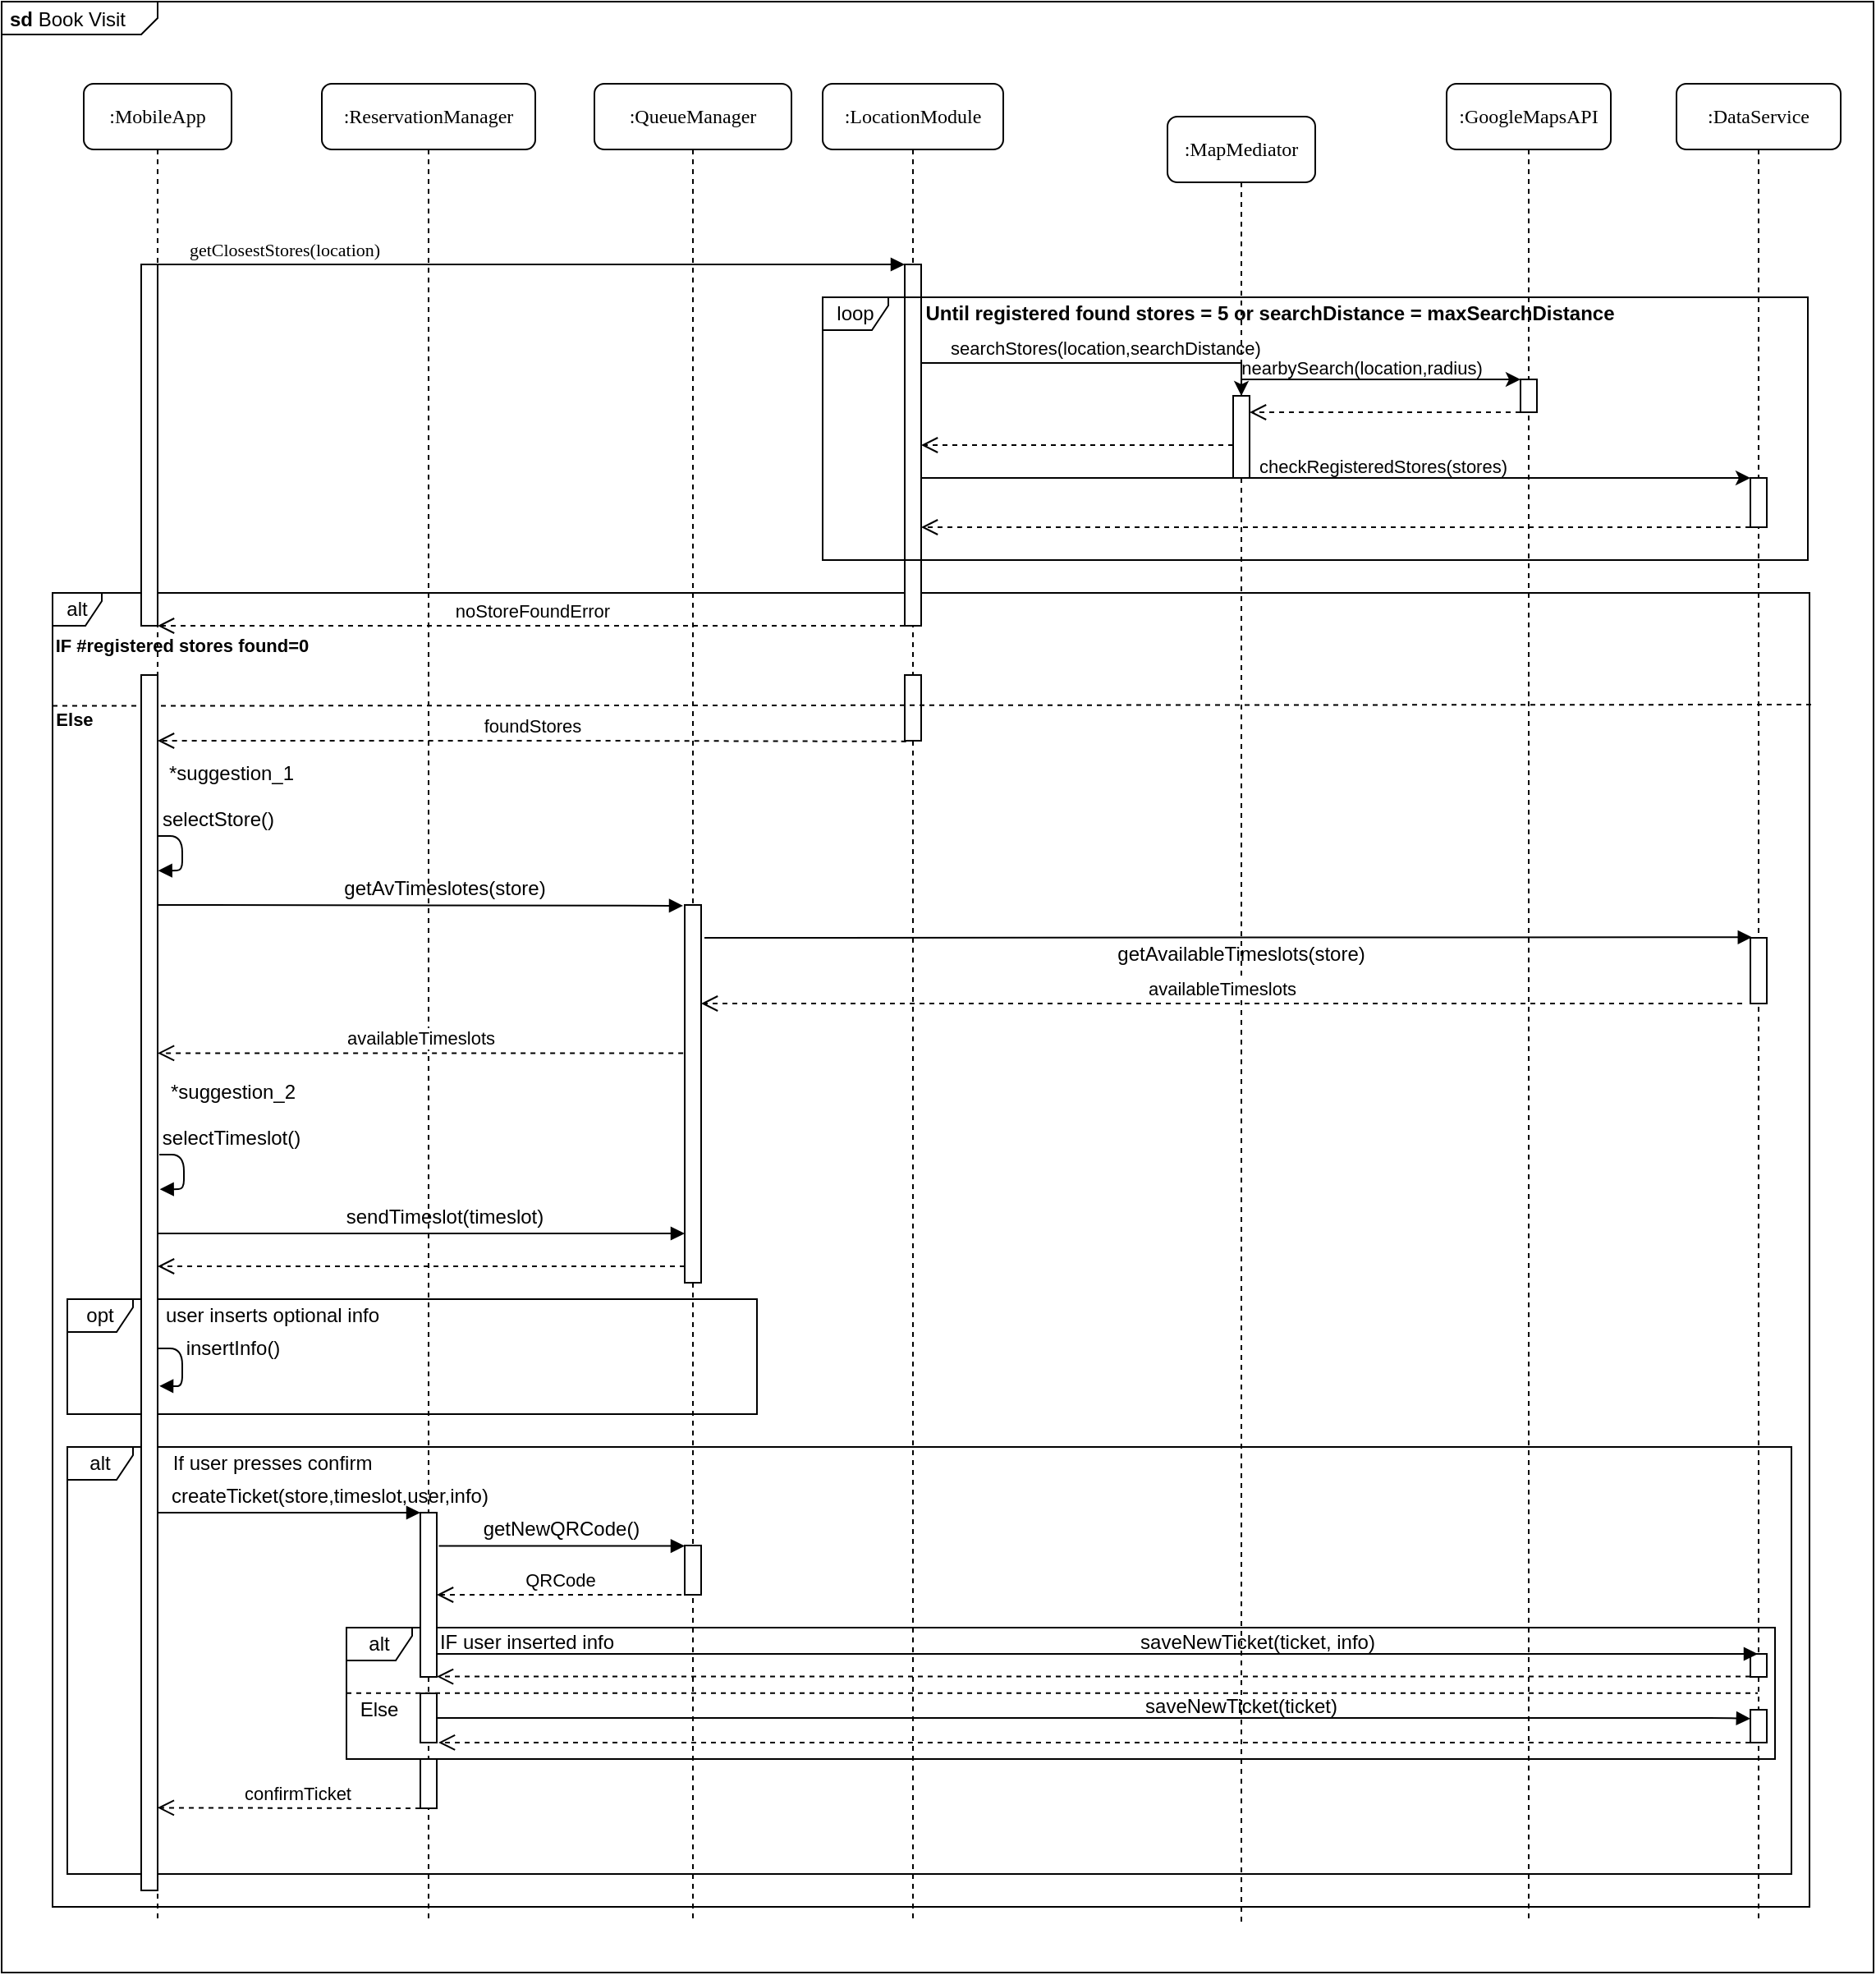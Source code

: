 <mxfile version="14.1.3" type="device"><diagram name="Page-1" id="13e1069c-82ec-6db2-03f1-153e76fe0fe0"><mxGraphModel dx="3695" dy="1390" grid="1" gridSize="10" guides="1" tooltips="1" connect="1" arrows="1" fold="1" page="1" pageScale="1" pageWidth="1100" pageHeight="850" background="#ffffff" math="0" shadow="0"><root><mxCell id="0"/><mxCell id="1" parent="0"/><mxCell id="a6cxNgi93HDHKBys7mz0-63" value="&lt;p style=&quot;margin: 0px ; margin-top: 4px ; margin-left: 5px ; text-align: left&quot;&gt;&lt;b&gt;sd&lt;/b&gt;&amp;nbsp;Book Visit&lt;/p&gt;" style="html=1;shape=mxgraph.sysml.package;overflow=fill;labelX=95;align=left;spacingLeft=5;verticalAlign=top;spacingTop=-3;" vertex="1" parent="1"><mxGeometry x="-20" y="30" width="1140" height="1200" as="geometry"/></mxCell><mxCell id="Kjj-f9gz36GSLxjsLu7W-19" value="alt" style="shape=umlFrame;whiteSpace=wrap;html=1;labelBackgroundColor=none;width=30;height=20;" parent="1" vertex="1"><mxGeometry x="11" y="390" width="1070" height="800" as="geometry"/></mxCell><mxCell id="a6cxNgi93HDHKBys7mz0-34" value="alt" style="shape=umlFrame;whiteSpace=wrap;html=1;width=40;height=20;" vertex="1" parent="1"><mxGeometry x="20" y="910" width="1050" height="260" as="geometry"/></mxCell><mxCell id="a6cxNgi93HDHKBys7mz0-50" value="alt" style="shape=umlFrame;whiteSpace=wrap;html=1;width=40;height=20;" vertex="1" parent="1"><mxGeometry x="190" y="1020" width="870" height="80" as="geometry"/></mxCell><mxCell id="a6cxNgi93HDHKBys7mz0-27" value="opt" style="shape=umlFrame;whiteSpace=wrap;html=1;width=40;height=20;" vertex="1" parent="1"><mxGeometry x="20" y="820" width="420" height="70" as="geometry"/></mxCell><mxCell id="7baba1c4bc27f4b0-2" value=":ReservationManager" style="shape=umlLifeline;perimeter=lifelinePerimeter;whiteSpace=wrap;html=1;container=1;collapsible=0;recursiveResize=0;outlineConnect=0;rounded=1;shadow=0;comic=0;labelBackgroundColor=none;strokeWidth=1;fontFamily=Verdana;fontSize=12;align=center;" parent="1" vertex="1"><mxGeometry x="175" y="80" width="130" height="1120" as="geometry"/></mxCell><mxCell id="a6cxNgi93HDHKBys7mz0-40" value="" style="html=1;points=[];perimeter=orthogonalPerimeter;" vertex="1" parent="7baba1c4bc27f4b0-2"><mxGeometry x="60" y="870" width="10" height="100" as="geometry"/></mxCell><mxCell id="a6cxNgi93HDHKBys7mz0-56" value="" style="html=1;points=[];perimeter=orthogonalPerimeter;" vertex="1" parent="7baba1c4bc27f4b0-2"><mxGeometry x="60" y="980" width="10" height="30" as="geometry"/></mxCell><mxCell id="7baba1c4bc27f4b0-3" value=":QueueManager" style="shape=umlLifeline;perimeter=lifelinePerimeter;whiteSpace=wrap;html=1;container=1;collapsible=0;recursiveResize=0;outlineConnect=0;rounded=1;shadow=0;comic=0;labelBackgroundColor=none;strokeWidth=1;fontFamily=Verdana;fontSize=12;align=center;" parent="1" vertex="1"><mxGeometry x="341" y="80" width="120" height="1120" as="geometry"/></mxCell><mxCell id="a6cxNgi93HDHKBys7mz0-13" value="" style="html=1;points=[];perimeter=orthogonalPerimeter;" vertex="1" parent="7baba1c4bc27f4b0-3"><mxGeometry x="55" y="500" width="10" height="230" as="geometry"/></mxCell><mxCell id="a6cxNgi93HDHKBys7mz0-43" value="" style="html=1;points=[];perimeter=orthogonalPerimeter;" vertex="1" parent="7baba1c4bc27f4b0-3"><mxGeometry x="55" y="890" width="10" height="30" as="geometry"/></mxCell><mxCell id="7baba1c4bc27f4b0-4" value=":LocationModule" style="shape=umlLifeline;perimeter=lifelinePerimeter;whiteSpace=wrap;html=1;container=1;collapsible=0;recursiveResize=0;outlineConnect=0;rounded=1;shadow=0;comic=0;labelBackgroundColor=none;strokeWidth=1;fontFamily=Verdana;fontSize=12;align=center;" parent="1" vertex="1"><mxGeometry x="480" y="80" width="110" height="1120" as="geometry"/></mxCell><mxCell id="Kjj-f9gz36GSLxjsLu7W-1" value="" style="html=1;points=[];perimeter=orthogonalPerimeter;rounded=0;shadow=0;comic=0;labelBackgroundColor=none;strokeWidth=1;fontFamily=Verdana;fontSize=12;align=center;" parent="7baba1c4bc27f4b0-4" vertex="1"><mxGeometry x="50" y="110" width="10" height="220" as="geometry"/></mxCell><mxCell id="7j1PJ6Efpl6VkVRw9Cbf-1" value="" style="html=1;points=[];perimeter=orthogonalPerimeter;rounded=0;shadow=0;comic=0;labelBackgroundColor=none;strokeWidth=1;fontFamily=Verdana;fontSize=12;align=center;" parent="7baba1c4bc27f4b0-4" vertex="1"><mxGeometry x="50" y="360" width="10" height="40" as="geometry"/></mxCell><mxCell id="7baba1c4bc27f4b0-5" value=":MapMediator" style="shape=umlLifeline;perimeter=lifelinePerimeter;whiteSpace=wrap;html=1;container=1;collapsible=0;recursiveResize=0;outlineConnect=0;rounded=1;shadow=0;comic=0;labelBackgroundColor=none;strokeWidth=1;fontFamily=Verdana;fontSize=12;align=center;" parent="1" vertex="1"><mxGeometry x="690" y="100" width="90" height="1100" as="geometry"/></mxCell><mxCell id="Kjj-f9gz36GSLxjsLu7W-6" value="" style="html=1;points=[];perimeter=orthogonalPerimeter;rounded=0;shadow=0;comic=0;labelBackgroundColor=none;strokeWidth=1;fontFamily=Verdana;fontSize=12;align=center;" parent="7baba1c4bc27f4b0-5" vertex="1"><mxGeometry x="40" y="170" width="10" height="50" as="geometry"/></mxCell><mxCell id="a6cxNgi93HDHKBys7mz0-18" value="getAvailableTimeslots(store)" style="text;html=1;strokeColor=none;fillColor=none;align=center;verticalAlign=middle;whiteSpace=wrap;rounded=0;" vertex="1" parent="7baba1c4bc27f4b0-5"><mxGeometry x="25" y="500" width="40" height="20" as="geometry"/></mxCell><mxCell id="7baba1c4bc27f4b0-6" value=":GoogleMapsAPI" style="shape=umlLifeline;perimeter=lifelinePerimeter;whiteSpace=wrap;html=1;container=1;collapsible=0;recursiveResize=0;outlineConnect=0;rounded=1;shadow=0;comic=0;labelBackgroundColor=none;strokeWidth=1;fontFamily=Verdana;fontSize=12;align=center;" parent="1" vertex="1"><mxGeometry x="860" y="80" width="100" height="1120" as="geometry"/></mxCell><mxCell id="Kjj-f9gz36GSLxjsLu7W-9" value="" style="html=1;points=[];perimeter=orthogonalPerimeter;rounded=0;shadow=0;comic=0;labelBackgroundColor=none;strokeWidth=1;fontFamily=Verdana;fontSize=12;align=center;" parent="7baba1c4bc27f4b0-6" vertex="1"><mxGeometry x="45" y="180" width="10" height="20" as="geometry"/></mxCell><mxCell id="7baba1c4bc27f4b0-7" value=":DataService" style="shape=umlLifeline;perimeter=lifelinePerimeter;whiteSpace=wrap;html=1;container=1;collapsible=0;recursiveResize=0;outlineConnect=0;rounded=1;shadow=0;comic=0;labelBackgroundColor=none;strokeWidth=1;fontFamily=Verdana;fontSize=12;align=center;" parent="1" vertex="1"><mxGeometry x="1000" y="80" width="100" height="1120" as="geometry"/></mxCell><mxCell id="Kjj-f9gz36GSLxjsLu7W-15" value="" style="html=1;points=[];perimeter=orthogonalPerimeter;rounded=0;shadow=0;comic=0;labelBackgroundColor=none;strokeWidth=1;fontFamily=Verdana;fontSize=12;align=center;" parent="7baba1c4bc27f4b0-7" vertex="1"><mxGeometry x="45" y="240" width="10" height="30" as="geometry"/></mxCell><mxCell id="a6cxNgi93HDHKBys7mz0-47" value="" style="html=1;points=[];perimeter=orthogonalPerimeter;" vertex="1" parent="7baba1c4bc27f4b0-7"><mxGeometry x="45" y="956" width="10" height="14" as="geometry"/></mxCell><mxCell id="a6cxNgi93HDHKBys7mz0-59" value="" style="html=1;points=[];perimeter=orthogonalPerimeter;" vertex="1" parent="7baba1c4bc27f4b0-7"><mxGeometry x="45" y="990" width="10" height="20" as="geometry"/></mxCell><mxCell id="7baba1c4bc27f4b0-8" value=":MobileApp" style="shape=umlLifeline;perimeter=lifelinePerimeter;whiteSpace=wrap;html=1;container=1;collapsible=0;recursiveResize=0;outlineConnect=0;rounded=1;shadow=0;comic=0;labelBackgroundColor=none;strokeWidth=1;fontFamily=Verdana;fontSize=12;align=center;" parent="1" vertex="1"><mxGeometry x="30" y="80" width="90" height="1120" as="geometry"/></mxCell><mxCell id="7baba1c4bc27f4b0-9" value="" style="html=1;points=[];perimeter=orthogonalPerimeter;rounded=0;shadow=0;comic=0;labelBackgroundColor=none;strokeWidth=1;fontFamily=Verdana;fontSize=12;align=center;" parent="7baba1c4bc27f4b0-8" vertex="1"><mxGeometry x="35" y="110" width="10" height="220" as="geometry"/></mxCell><mxCell id="7baba1c4bc27f4b0-14" value="getClosestStores(location)" style="html=1;verticalAlign=bottom;endArrow=block;labelBackgroundColor=none;fontFamily=Verdana;fontSize=11;edgeStyle=elbowEdgeStyle;elbow=vertical;" parent="1" source="7baba1c4bc27f4b0-9" target="Kjj-f9gz36GSLxjsLu7W-1" edge="1"><mxGeometry x="-0.663" relative="1" as="geometry"><mxPoint x="230" y="190" as="sourcePoint"/><mxPoint x="530" y="190" as="targetPoint"/><Array as="points"><mxPoint x="503" y="190"/><mxPoint x="653" y="200"/></Array><mxPoint as="offset"/></mxGeometry></mxCell><mxCell id="Kjj-f9gz36GSLxjsLu7W-4" value="Until registered found stores = 5 or searchDistance = maxSearchDistance" style="text;html=1;strokeColor=none;fillColor=none;align=center;verticalAlign=middle;whiteSpace=wrap;rounded=0;fontStyle=1" parent="1" vertex="1"><mxGeometry x="530" y="210" width="445" height="20" as="geometry"/></mxCell><mxCell id="Kjj-f9gz36GSLxjsLu7W-7" style="edgeStyle=orthogonalEdgeStyle;rounded=0;orthogonalLoop=1;jettySize=auto;html=1;" parent="1" source="Kjj-f9gz36GSLxjsLu7W-1" target="Kjj-f9gz36GSLxjsLu7W-6" edge="1"><mxGeometry relative="1" as="geometry"><Array as="points"><mxPoint x="600" y="250"/><mxPoint x="600" y="250"/></Array></mxGeometry></mxCell><mxCell id="Kjj-f9gz36GSLxjsLu7W-8" value="searchStores(location,searchDistance)" style="edgeLabel;html=1;align=center;verticalAlign=middle;resizable=0;points=[];labelBackgroundColor=none;fontSize=11;" parent="Kjj-f9gz36GSLxjsLu7W-7" vertex="1" connectable="0"><mxGeometry x="0.333" y="-1" relative="1" as="geometry"><mxPoint x="-31.33" y="-10" as="offset"/></mxGeometry></mxCell><mxCell id="Kjj-f9gz36GSLxjsLu7W-10" style="edgeStyle=orthogonalEdgeStyle;rounded=0;orthogonalLoop=1;jettySize=auto;html=1;" parent="1" source="Kjj-f9gz36GSLxjsLu7W-6" target="Kjj-f9gz36GSLxjsLu7W-9" edge="1"><mxGeometry relative="1" as="geometry"><Array as="points"><mxPoint x="840" y="260"/><mxPoint x="840" y="260"/></Array></mxGeometry></mxCell><mxCell id="Kjj-f9gz36GSLxjsLu7W-11" value="nearbySearch(location,radius)" style="edgeLabel;html=1;align=center;verticalAlign=middle;resizable=0;points=[];labelBackgroundColor=none;fontSize=11;" parent="Kjj-f9gz36GSLxjsLu7W-10" vertex="1" connectable="0"><mxGeometry x="-0.22" y="-1" relative="1" as="geometry"><mxPoint x="13.17" y="-8" as="offset"/></mxGeometry></mxCell><mxCell id="Kjj-f9gz36GSLxjsLu7W-12" value="" style="html=1;verticalAlign=bottom;endArrow=open;dashed=1;endSize=8;" parent="1" source="Kjj-f9gz36GSLxjsLu7W-9" target="Kjj-f9gz36GSLxjsLu7W-6" edge="1"><mxGeometry relative="1" as="geometry"><mxPoint x="850" y="280" as="sourcePoint"/><mxPoint x="770" y="280" as="targetPoint"/><Array as="points"><mxPoint x="840" y="280"/></Array></mxGeometry></mxCell><mxCell id="Kjj-f9gz36GSLxjsLu7W-13" value="" style="html=1;verticalAlign=bottom;endArrow=open;dashed=1;endSize=8;" parent="1" source="Kjj-f9gz36GSLxjsLu7W-6" target="Kjj-f9gz36GSLxjsLu7W-1" edge="1"><mxGeometry relative="1" as="geometry"><mxPoint x="710" y="300" as="sourcePoint"/><mxPoint x="630" y="300" as="targetPoint"/><Array as="points"><mxPoint x="640" y="300"/></Array></mxGeometry></mxCell><mxCell id="Kjj-f9gz36GSLxjsLu7W-16" style="edgeStyle=orthogonalEdgeStyle;rounded=0;orthogonalLoop=1;jettySize=auto;html=1;" parent="1" source="Kjj-f9gz36GSLxjsLu7W-1" target="Kjj-f9gz36GSLxjsLu7W-15" edge="1"><mxGeometry relative="1" as="geometry"><Array as="points"><mxPoint x="790" y="320"/><mxPoint x="790" y="320"/></Array></mxGeometry></mxCell><mxCell id="Kjj-f9gz36GSLxjsLu7W-17" value="checkRegisteredStores(stores)" style="edgeLabel;html=1;align=center;verticalAlign=middle;resizable=0;points=[];labelBackgroundColor=none;fontSize=11;" parent="Kjj-f9gz36GSLxjsLu7W-16" vertex="1" connectable="0"><mxGeometry x="0.025" relative="1" as="geometry"><mxPoint x="21.38" y="-7" as="offset"/></mxGeometry></mxCell><mxCell id="Kjj-f9gz36GSLxjsLu7W-18" value="" style="html=1;verticalAlign=bottom;endArrow=open;dashed=1;endSize=8;" parent="1" edge="1"><mxGeometry relative="1" as="geometry"><mxPoint x="1045" y="350" as="sourcePoint"/><mxPoint x="540" y="350" as="targetPoint"/><Array as="points"><mxPoint x="880" y="350"/><mxPoint x="820" y="350"/><mxPoint x="700" y="350"/></Array></mxGeometry></mxCell><mxCell id="Kjj-f9gz36GSLxjsLu7W-20" value="IF #registered stores found=0" style="text;html=1;strokeColor=none;fillColor=none;align=center;verticalAlign=middle;whiteSpace=wrap;rounded=0;labelBackgroundColor=none;fontStyle=1;fontSize=11;" parent="1" vertex="1"><mxGeometry x="11" y="410" width="158" height="23" as="geometry"/></mxCell><mxCell id="Kjj-f9gz36GSLxjsLu7W-23" value="noStoreFoundError" style="html=1;verticalAlign=bottom;endArrow=open;dashed=1;endSize=8;fontSize=11;labelBackgroundColor=none;" parent="1" source="Kjj-f9gz36GSLxjsLu7W-1" target="7baba1c4bc27f4b0-9" edge="1"><mxGeometry relative="1" as="geometry"><mxPoint x="220" y="410" as="sourcePoint"/><mxPoint x="100" y="446.58" as="targetPoint"/><Array as="points"><mxPoint x="160" y="410"/></Array></mxGeometry></mxCell><mxCell id="Kjj-f9gz36GSLxjsLu7W-24" value="" style="endArrow=none;dashed=1;html=1;fontSize=11;exitX=0;exitY=0.086;exitDx=0;exitDy=0;exitPerimeter=0;entryX=1.002;entryY=0.085;entryDx=0;entryDy=0;entryPerimeter=0;" parent="1" source="Kjj-f9gz36GSLxjsLu7W-19" target="Kjj-f9gz36GSLxjsLu7W-19" edge="1"><mxGeometry width="50" height="50" relative="1" as="geometry"><mxPoint x="410" y="520" as="sourcePoint"/><mxPoint x="460" y="470" as="targetPoint"/></mxGeometry></mxCell><mxCell id="Kjj-f9gz36GSLxjsLu7W-25" value="Else" style="text;html=1;strokeColor=none;fillColor=none;align=center;verticalAlign=middle;whiteSpace=wrap;rounded=0;labelBackgroundColor=none;fontStyle=1;fontSize=11;" parent="1" vertex="1"><mxGeometry x="10" y="460" width="29" height="13" as="geometry"/></mxCell><mxCell id="Kjj-f9gz36GSLxjsLu7W-28" value="foundStores" style="html=1;verticalAlign=bottom;endArrow=open;dashed=1;endSize=8;fontSize=11;labelBackgroundColor=none;exitX=0.081;exitY=1.011;exitDx=0;exitDy=0;exitPerimeter=0;" parent="1" source="7j1PJ6Efpl6VkVRw9Cbf-1" target="a6cxNgi93HDHKBys7mz0-3" edge="1"><mxGeometry relative="1" as="geometry"><mxPoint x="220" y="480" as="sourcePoint"/><mxPoint x="75" y="470" as="targetPoint"/><Array as="points"><mxPoint x="340" y="480"/><mxPoint x="160" y="480"/></Array></mxGeometry></mxCell><mxCell id="Kjj-f9gz36GSLxjsLu7W-3" value="loop" style="shape=umlFrame;whiteSpace=wrap;html=1;fontSize=12;width=40;height=20;" parent="1" vertex="1"><mxGeometry x="480" y="210" width="600" height="160" as="geometry"/></mxCell><mxCell id="a6cxNgi93HDHKBys7mz0-3" value="" style="html=1;points=[];perimeter=orthogonalPerimeter;" vertex="1" parent="1"><mxGeometry x="65" y="440" width="10" height="740" as="geometry"/></mxCell><mxCell id="a6cxNgi93HDHKBys7mz0-8" value="" style="endArrow=block;endFill=1;endSize=6;html=1;entryX=1.033;entryY=0.389;entryDx=0;entryDy=0;entryPerimeter=0;" edge="1" parent="1"><mxGeometry width="100" relative="1" as="geometry"><mxPoint x="75" y="538" as="sourcePoint"/><mxPoint x="75.33" y="559.14" as="targetPoint"/><Array as="points"><mxPoint x="90" y="538"/><mxPoint x="90" y="559"/></Array></mxGeometry></mxCell><mxCell id="a6cxNgi93HDHKBys7mz0-10" value="selectStore()" style="text;html=1;strokeColor=none;fillColor=none;align=center;verticalAlign=middle;whiteSpace=wrap;rounded=0;" vertex="1" parent="1"><mxGeometry x="92" y="518" width="40" height="20" as="geometry"/></mxCell><mxCell id="a6cxNgi93HDHKBys7mz0-11" value="*suggestion_1" style="text;html=1;strokeColor=none;fillColor=none;align=center;verticalAlign=middle;whiteSpace=wrap;rounded=0;" vertex="1" parent="1"><mxGeometry x="80" y="490" width="80" height="20" as="geometry"/></mxCell><mxCell id="a6cxNgi93HDHKBys7mz0-12" value="" style="endArrow=block;endFill=1;endSize=6;html=1;entryX=-0.1;entryY=0.002;entryDx=0;entryDy=0;entryPerimeter=0;" edge="1" parent="1" target="a6cxNgi93HDHKBys7mz0-13"><mxGeometry width="100" relative="1" as="geometry"><mxPoint x="75" y="580" as="sourcePoint"/><mxPoint x="380" y="581" as="targetPoint"/></mxGeometry></mxCell><mxCell id="a6cxNgi93HDHKBys7mz0-14" value="getAvTimeslotes(store)" style="text;html=1;strokeColor=none;fillColor=none;align=center;verticalAlign=middle;whiteSpace=wrap;rounded=0;" vertex="1" parent="1"><mxGeometry x="230" y="560" width="40" height="20" as="geometry"/></mxCell><mxCell id="a6cxNgi93HDHKBys7mz0-16" value="" style="endArrow=block;endFill=1;endSize=6;html=1;entryX=0.089;entryY=-0.009;entryDx=0;entryDy=0;entryPerimeter=0;" edge="1" parent="1" target="a6cxNgi93HDHKBys7mz0-17"><mxGeometry width="100" relative="1" as="geometry"><mxPoint x="408" y="600" as="sourcePoint"/><mxPoint x="510" y="600" as="targetPoint"/></mxGeometry></mxCell><mxCell id="a6cxNgi93HDHKBys7mz0-17" value="" style="html=1;points=[];perimeter=orthogonalPerimeter;" vertex="1" parent="1"><mxGeometry x="1045" y="600" width="10" height="40" as="geometry"/></mxCell><mxCell id="a6cxNgi93HDHKBys7mz0-19" value="availableTimeslots" style="html=1;verticalAlign=bottom;endArrow=open;dashed=1;endSize=8;" edge="1" parent="1" target="a6cxNgi93HDHKBys7mz0-13"><mxGeometry relative="1" as="geometry"><mxPoint x="1040" y="640" as="sourcePoint"/><mxPoint x="960" y="640" as="targetPoint"/></mxGeometry></mxCell><mxCell id="a6cxNgi93HDHKBys7mz0-20" value="availableTimeslots" style="html=1;verticalAlign=bottom;endArrow=open;dashed=1;endSize=8;exitX=-0.093;exitY=0.332;exitDx=0;exitDy=0;exitPerimeter=0;" edge="1" parent="1"><mxGeometry relative="1" as="geometry"><mxPoint x="395.07" y="670.24" as="sourcePoint"/><mxPoint x="75.0" y="670.24" as="targetPoint"/></mxGeometry></mxCell><mxCell id="a6cxNgi93HDHKBys7mz0-21" value="" style="endArrow=block;endFill=1;endSize=6;html=1;entryX=1.033;entryY=0.389;entryDx=0;entryDy=0;entryPerimeter=0;" edge="1" parent="1"><mxGeometry width="100" relative="1" as="geometry"><mxPoint x="76.0" y="732.0" as="sourcePoint"/><mxPoint x="76.33" y="753.14" as="targetPoint"/><Array as="points"><mxPoint x="91" y="732"/><mxPoint x="91" y="753"/></Array></mxGeometry></mxCell><mxCell id="a6cxNgi93HDHKBys7mz0-22" value="selectTimeslot()" style="text;html=1;strokeColor=none;fillColor=none;align=center;verticalAlign=middle;whiteSpace=wrap;rounded=0;" vertex="1" parent="1"><mxGeometry x="100" y="712" width="40" height="20" as="geometry"/></mxCell><mxCell id="a6cxNgi93HDHKBys7mz0-23" value="*suggestion_2" style="text;html=1;strokeColor=none;fillColor=none;align=center;verticalAlign=middle;whiteSpace=wrap;rounded=0;" vertex="1" parent="1"><mxGeometry x="81" y="684" width="80" height="20" as="geometry"/></mxCell><mxCell id="a6cxNgi93HDHKBys7mz0-24" value="" style="endArrow=block;endFill=1;endSize=6;html=1;" edge="1" parent="1" target="a6cxNgi93HDHKBys7mz0-13"><mxGeometry width="100" relative="1" as="geometry"><mxPoint x="75" y="780" as="sourcePoint"/><mxPoint x="175" y="780" as="targetPoint"/></mxGeometry></mxCell><mxCell id="a6cxNgi93HDHKBys7mz0-25" value="sendTimeslot(timeslot)" style="text;html=1;strokeColor=none;fillColor=none;align=center;verticalAlign=middle;whiteSpace=wrap;rounded=0;" vertex="1" parent="1"><mxGeometry x="230" y="760" width="40" height="20" as="geometry"/></mxCell><mxCell id="a6cxNgi93HDHKBys7mz0-26" value="" style="html=1;verticalAlign=bottom;endArrow=open;dashed=1;endSize=8;" edge="1" parent="1" source="a6cxNgi93HDHKBys7mz0-13"><mxGeometry relative="1" as="geometry"><mxPoint x="390" y="800" as="sourcePoint"/><mxPoint x="75" y="800" as="targetPoint"/></mxGeometry></mxCell><mxCell id="a6cxNgi93HDHKBys7mz0-28" value="user inserts optional info" style="text;html=1;strokeColor=none;fillColor=none;align=center;verticalAlign=middle;whiteSpace=wrap;rounded=0;" vertex="1" parent="1"><mxGeometry x="75" y="820" width="140" height="20" as="geometry"/></mxCell><mxCell id="a6cxNgi93HDHKBys7mz0-35" value="If user presses confirm" style="text;html=1;strokeColor=none;fillColor=none;align=center;verticalAlign=middle;whiteSpace=wrap;rounded=0;" vertex="1" parent="1"><mxGeometry x="75" y="910" width="140" height="20" as="geometry"/></mxCell><mxCell id="a6cxNgi93HDHKBys7mz0-37" value="" style="endArrow=block;endFill=1;endSize=6;html=1;entryX=1.102;entryY=0.585;entryDx=0;entryDy=0;entryPerimeter=0;" edge="1" parent="1" target="a6cxNgi93HDHKBys7mz0-3"><mxGeometry width="100" relative="1" as="geometry"><mxPoint x="75" y="850" as="sourcePoint"/><mxPoint x="175" y="850" as="targetPoint"/><Array as="points"><mxPoint x="90" y="850"/><mxPoint x="90" y="873"/></Array></mxGeometry></mxCell><mxCell id="a6cxNgi93HDHKBys7mz0-38" value="insertInfo()" style="text;html=1;strokeColor=none;fillColor=none;align=center;verticalAlign=middle;whiteSpace=wrap;rounded=0;" vertex="1" parent="1"><mxGeometry x="101" y="840" width="40" height="20" as="geometry"/></mxCell><mxCell id="a6cxNgi93HDHKBys7mz0-39" value="" style="endArrow=block;endFill=1;endSize=6;html=1;" edge="1" parent="1" target="a6cxNgi93HDHKBys7mz0-40"><mxGeometry width="100" relative="1" as="geometry"><mxPoint x="75" y="950" as="sourcePoint"/><mxPoint x="175" y="950" as="targetPoint"/></mxGeometry></mxCell><mxCell id="a6cxNgi93HDHKBys7mz0-41" value="createTicket(store,timeslot,user,info)" style="text;html=1;strokeColor=none;fillColor=none;align=center;verticalAlign=middle;whiteSpace=wrap;rounded=0;" vertex="1" parent="1"><mxGeometry x="160" y="930" width="40" height="20" as="geometry"/></mxCell><mxCell id="a6cxNgi93HDHKBys7mz0-42" value="" style="endArrow=block;endFill=1;endSize=6;html=1;exitX=1.124;exitY=0.203;exitDx=0;exitDy=0;exitPerimeter=0;" edge="1" parent="1" source="a6cxNgi93HDHKBys7mz0-40" target="a6cxNgi93HDHKBys7mz0-43"><mxGeometry width="100" relative="1" as="geometry"><mxPoint x="240" y="970" as="sourcePoint"/><mxPoint x="380" y="974" as="targetPoint"/></mxGeometry></mxCell><mxCell id="a6cxNgi93HDHKBys7mz0-44" value="getNewQRCode()" style="text;html=1;strokeColor=none;fillColor=none;align=center;verticalAlign=middle;whiteSpace=wrap;rounded=0;" vertex="1" parent="1"><mxGeometry x="301" y="950" width="40" height="20" as="geometry"/></mxCell><mxCell id="a6cxNgi93HDHKBys7mz0-45" value="QRCode" style="html=1;verticalAlign=bottom;endArrow=open;dashed=1;endSize=8;" edge="1" parent="1" target="a6cxNgi93HDHKBys7mz0-40"><mxGeometry x="0.037" relative="1" as="geometry"><mxPoint x="400" y="1000" as="sourcePoint"/><mxPoint x="320" y="1000" as="targetPoint"/><mxPoint as="offset"/></mxGeometry></mxCell><mxCell id="a6cxNgi93HDHKBys7mz0-46" value="" style="endArrow=block;endFill=1;endSize=6;html=1;" edge="1" parent="1"><mxGeometry width="100" relative="1" as="geometry"><mxPoint x="245" y="1036" as="sourcePoint"/><mxPoint x="1049.5" y="1036" as="targetPoint"/></mxGeometry></mxCell><mxCell id="a6cxNgi93HDHKBys7mz0-48" value="saveNewTicket(ticket, info)" style="text;html=1;strokeColor=none;fillColor=none;align=center;verticalAlign=middle;whiteSpace=wrap;rounded=0;" vertex="1" parent="1"><mxGeometry x="670" y="1019" width="150" height="20" as="geometry"/></mxCell><mxCell id="a6cxNgi93HDHKBys7mz0-51" value="" style="html=1;verticalAlign=bottom;endArrow=open;dashed=1;endSize=8;" edge="1" parent="1" target="a6cxNgi93HDHKBys7mz0-40"><mxGeometry relative="1" as="geometry"><mxPoint x="1045" y="1049.76" as="sourcePoint"/><mxPoint x="965" y="1049.76" as="targetPoint"/></mxGeometry></mxCell><mxCell id="a6cxNgi93HDHKBys7mz0-52" value="" style="html=1;verticalAlign=bottom;endArrow=none;dashed=1;endSize=4;endFill=0;exitX=0;exitY=0.498;exitDx=0;exitDy=0;exitPerimeter=0;" edge="1" parent="1" source="a6cxNgi93HDHKBys7mz0-50" target="7baba1c4bc27f4b0-7"><mxGeometry width="80" relative="1" as="geometry"><mxPoint x="240" y="1059.8" as="sourcePoint"/><mxPoint x="320" y="1059.8" as="targetPoint"/></mxGeometry></mxCell><mxCell id="a6cxNgi93HDHKBys7mz0-54" value="IF user inserted info" style="text;html=1;strokeColor=none;fillColor=none;align=center;verticalAlign=middle;whiteSpace=wrap;rounded=0;dashed=1;" vertex="1" parent="1"><mxGeometry x="240" y="1019" width="120" height="20" as="geometry"/></mxCell><mxCell id="a6cxNgi93HDHKBys7mz0-55" value="Else" style="text;html=1;strokeColor=none;fillColor=none;align=center;verticalAlign=middle;whiteSpace=wrap;rounded=0;dashed=1;" vertex="1" parent="1"><mxGeometry x="190" y="1060" width="40" height="20" as="geometry"/></mxCell><mxCell id="a6cxNgi93HDHKBys7mz0-57" value="" style="endArrow=block;endFill=1;endSize=6;html=1;entryX=-0.005;entryY=0.271;entryDx=0;entryDy=0;entryPerimeter=0;" edge="1" parent="1" source="a6cxNgi93HDHKBys7mz0-56" target="a6cxNgi93HDHKBys7mz0-59"><mxGeometry width="100" relative="1" as="geometry"><mxPoint x="250" y="1080" as="sourcePoint"/><mxPoint x="1020" y="1075" as="targetPoint"/><Array as="points"><mxPoint x="1030" y="1075"/></Array></mxGeometry></mxCell><mxCell id="a6cxNgi93HDHKBys7mz0-58" value="saveNewTicket(ticket)" style="text;html=1;strokeColor=none;fillColor=none;align=center;verticalAlign=middle;whiteSpace=wrap;rounded=0;" vertex="1" parent="1"><mxGeometry x="660" y="1058" width="150" height="20" as="geometry"/></mxCell><mxCell id="a6cxNgi93HDHKBys7mz0-60" value="" style="html=1;verticalAlign=bottom;endArrow=open;dashed=1;endSize=8;entryX=1.1;entryY=0.998;entryDx=0;entryDy=0;entryPerimeter=0;" edge="1" parent="1" target="a6cxNgi93HDHKBys7mz0-56"><mxGeometry relative="1" as="geometry"><mxPoint x="1045" y="1090" as="sourcePoint"/><mxPoint x="250" y="1089" as="targetPoint"/></mxGeometry></mxCell><mxCell id="a6cxNgi93HDHKBys7mz0-61" value="" style="html=1;points=[];perimeter=orthogonalPerimeter;" vertex="1" parent="1"><mxGeometry x="235" y="1100" width="10" height="30" as="geometry"/></mxCell><mxCell id="a6cxNgi93HDHKBys7mz0-62" value="confirmTicket" style="html=1;verticalAlign=bottom;endArrow=open;dashed=1;endSize=8;entryX=0.989;entryY=0.932;entryDx=0;entryDy=0;entryPerimeter=0;" edge="1" parent="1" target="a6cxNgi93HDHKBys7mz0-3"><mxGeometry x="-0.063" relative="1" as="geometry"><mxPoint x="235" y="1130" as="sourcePoint"/><mxPoint x="74" y="1133" as="targetPoint"/><mxPoint as="offset"/></mxGeometry></mxCell></root></mxGraphModel></diagram></mxfile>